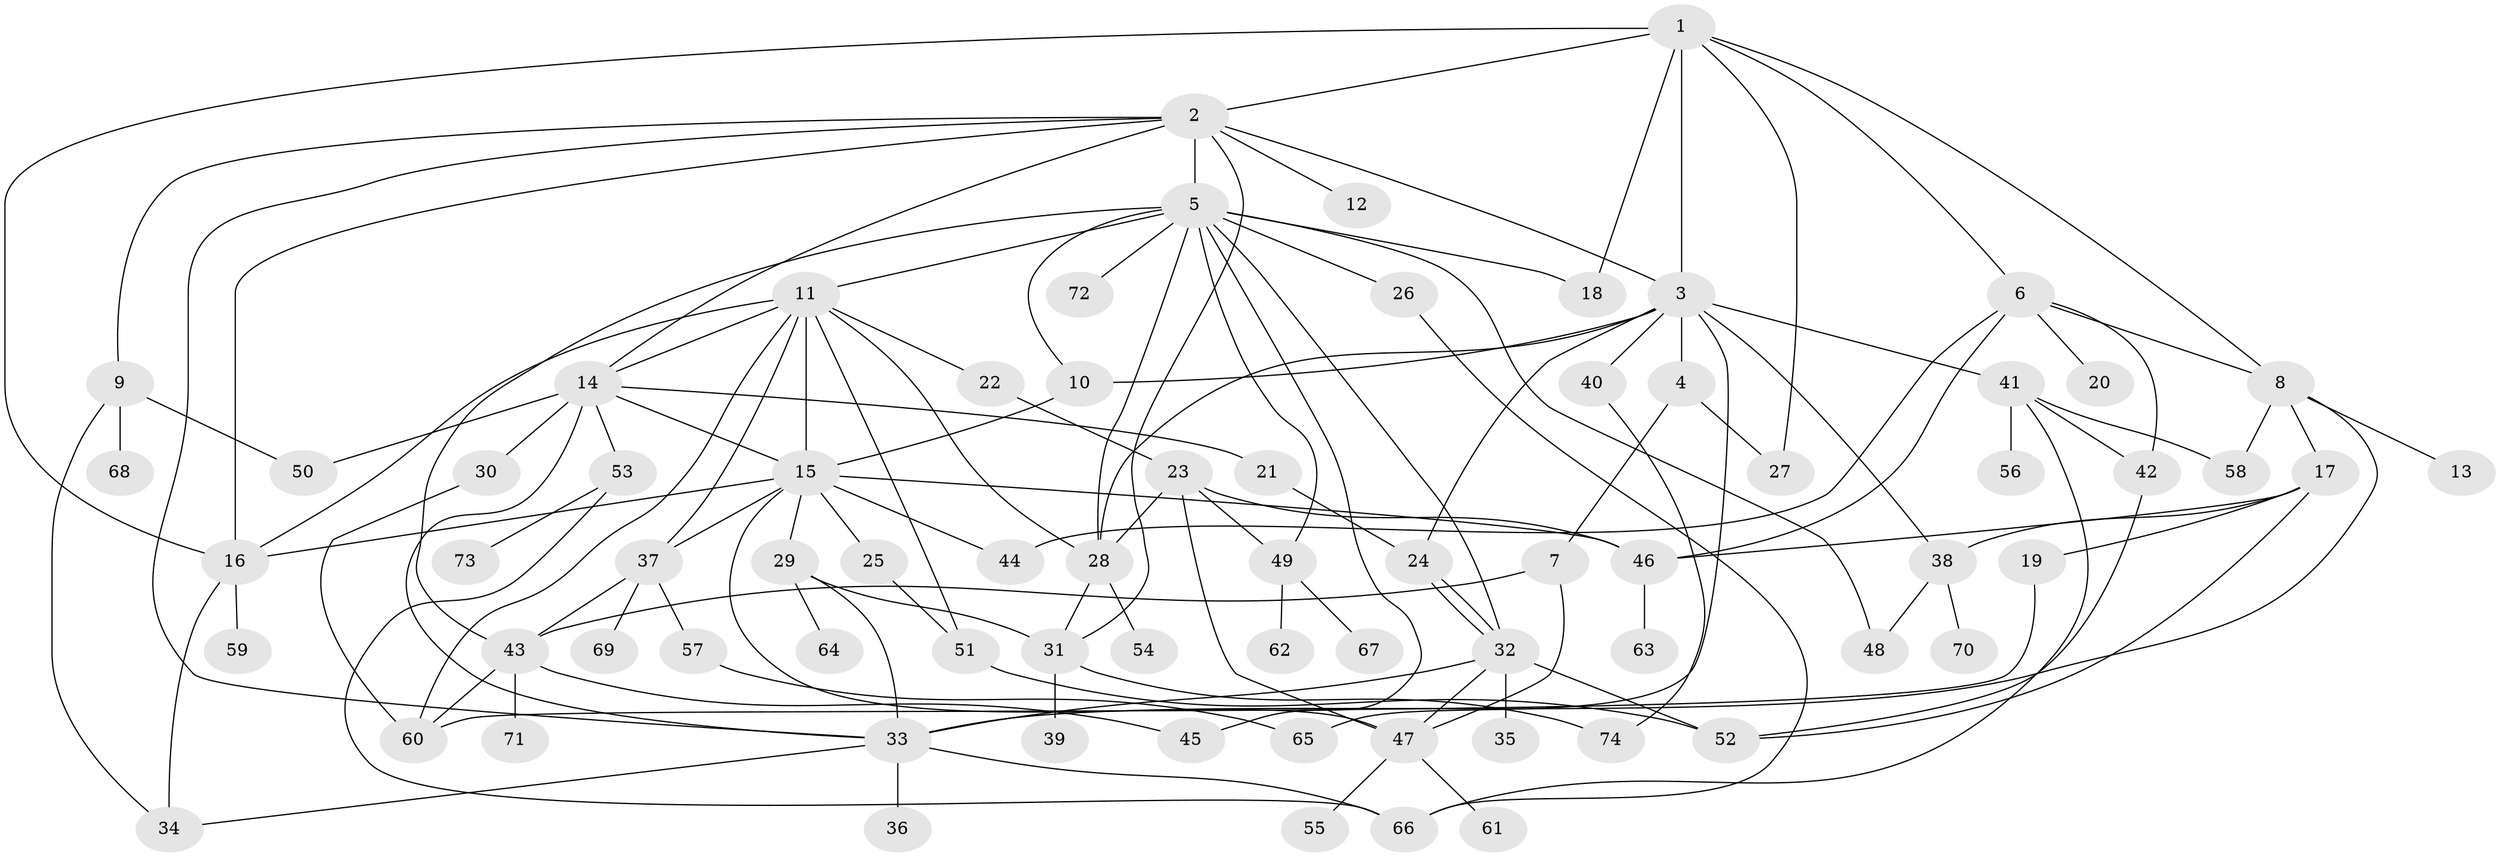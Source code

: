 // coarse degree distribution, {6: 0.05405405405405406, 1: 0.5135135135135135, 7: 0.02702702702702703, 2: 0.13513513513513514, 3: 0.08108108108108109, 10: 0.02702702702702703, 9: 0.02702702702702703, 5: 0.05405405405405406, 4: 0.05405405405405406, 14: 0.02702702702702703}
// Generated by graph-tools (version 1.1) at 2025/50/03/04/25 21:50:45]
// undirected, 74 vertices, 127 edges
graph export_dot {
graph [start="1"]
  node [color=gray90,style=filled];
  1;
  2;
  3;
  4;
  5;
  6;
  7;
  8;
  9;
  10;
  11;
  12;
  13;
  14;
  15;
  16;
  17;
  18;
  19;
  20;
  21;
  22;
  23;
  24;
  25;
  26;
  27;
  28;
  29;
  30;
  31;
  32;
  33;
  34;
  35;
  36;
  37;
  38;
  39;
  40;
  41;
  42;
  43;
  44;
  45;
  46;
  47;
  48;
  49;
  50;
  51;
  52;
  53;
  54;
  55;
  56;
  57;
  58;
  59;
  60;
  61;
  62;
  63;
  64;
  65;
  66;
  67;
  68;
  69;
  70;
  71;
  72;
  73;
  74;
  1 -- 2;
  1 -- 3;
  1 -- 6;
  1 -- 8;
  1 -- 16;
  1 -- 18;
  1 -- 27;
  2 -- 3;
  2 -- 5;
  2 -- 9;
  2 -- 12;
  2 -- 14;
  2 -- 16;
  2 -- 31;
  2 -- 33;
  3 -- 4;
  3 -- 10;
  3 -- 24;
  3 -- 28;
  3 -- 38;
  3 -- 40;
  3 -- 41;
  3 -- 65;
  4 -- 7;
  4 -- 27;
  5 -- 10;
  5 -- 11;
  5 -- 18;
  5 -- 26;
  5 -- 28;
  5 -- 32;
  5 -- 43;
  5 -- 45;
  5 -- 48;
  5 -- 49;
  5 -- 72;
  6 -- 8;
  6 -- 20;
  6 -- 42;
  6 -- 44;
  6 -- 46;
  7 -- 43;
  7 -- 47;
  8 -- 13;
  8 -- 17;
  8 -- 33;
  8 -- 58;
  9 -- 34;
  9 -- 50;
  9 -- 68;
  10 -- 15;
  11 -- 14;
  11 -- 15;
  11 -- 16;
  11 -- 22;
  11 -- 28;
  11 -- 37;
  11 -- 51;
  11 -- 60;
  14 -- 15;
  14 -- 21;
  14 -- 30;
  14 -- 33;
  14 -- 50;
  14 -- 53;
  15 -- 16;
  15 -- 25;
  15 -- 29;
  15 -- 37;
  15 -- 44;
  15 -- 46;
  15 -- 47;
  16 -- 34;
  16 -- 59;
  17 -- 19;
  17 -- 38;
  17 -- 46;
  17 -- 52;
  19 -- 60;
  21 -- 24;
  22 -- 23;
  23 -- 28;
  23 -- 46;
  23 -- 47;
  23 -- 49;
  24 -- 32;
  24 -- 32;
  25 -- 51;
  26 -- 66;
  28 -- 31;
  28 -- 54;
  29 -- 31;
  29 -- 33;
  29 -- 64;
  30 -- 60;
  31 -- 39;
  31 -- 74;
  32 -- 33;
  32 -- 35;
  32 -- 47;
  32 -- 52;
  33 -- 34;
  33 -- 36;
  33 -- 66;
  37 -- 43;
  37 -- 57;
  37 -- 69;
  38 -- 48;
  38 -- 70;
  40 -- 74;
  41 -- 42;
  41 -- 56;
  41 -- 58;
  41 -- 66;
  42 -- 52;
  43 -- 45;
  43 -- 60;
  43 -- 71;
  46 -- 63;
  47 -- 55;
  47 -- 61;
  49 -- 62;
  49 -- 67;
  51 -- 52;
  53 -- 66;
  53 -- 73;
  57 -- 65;
}
